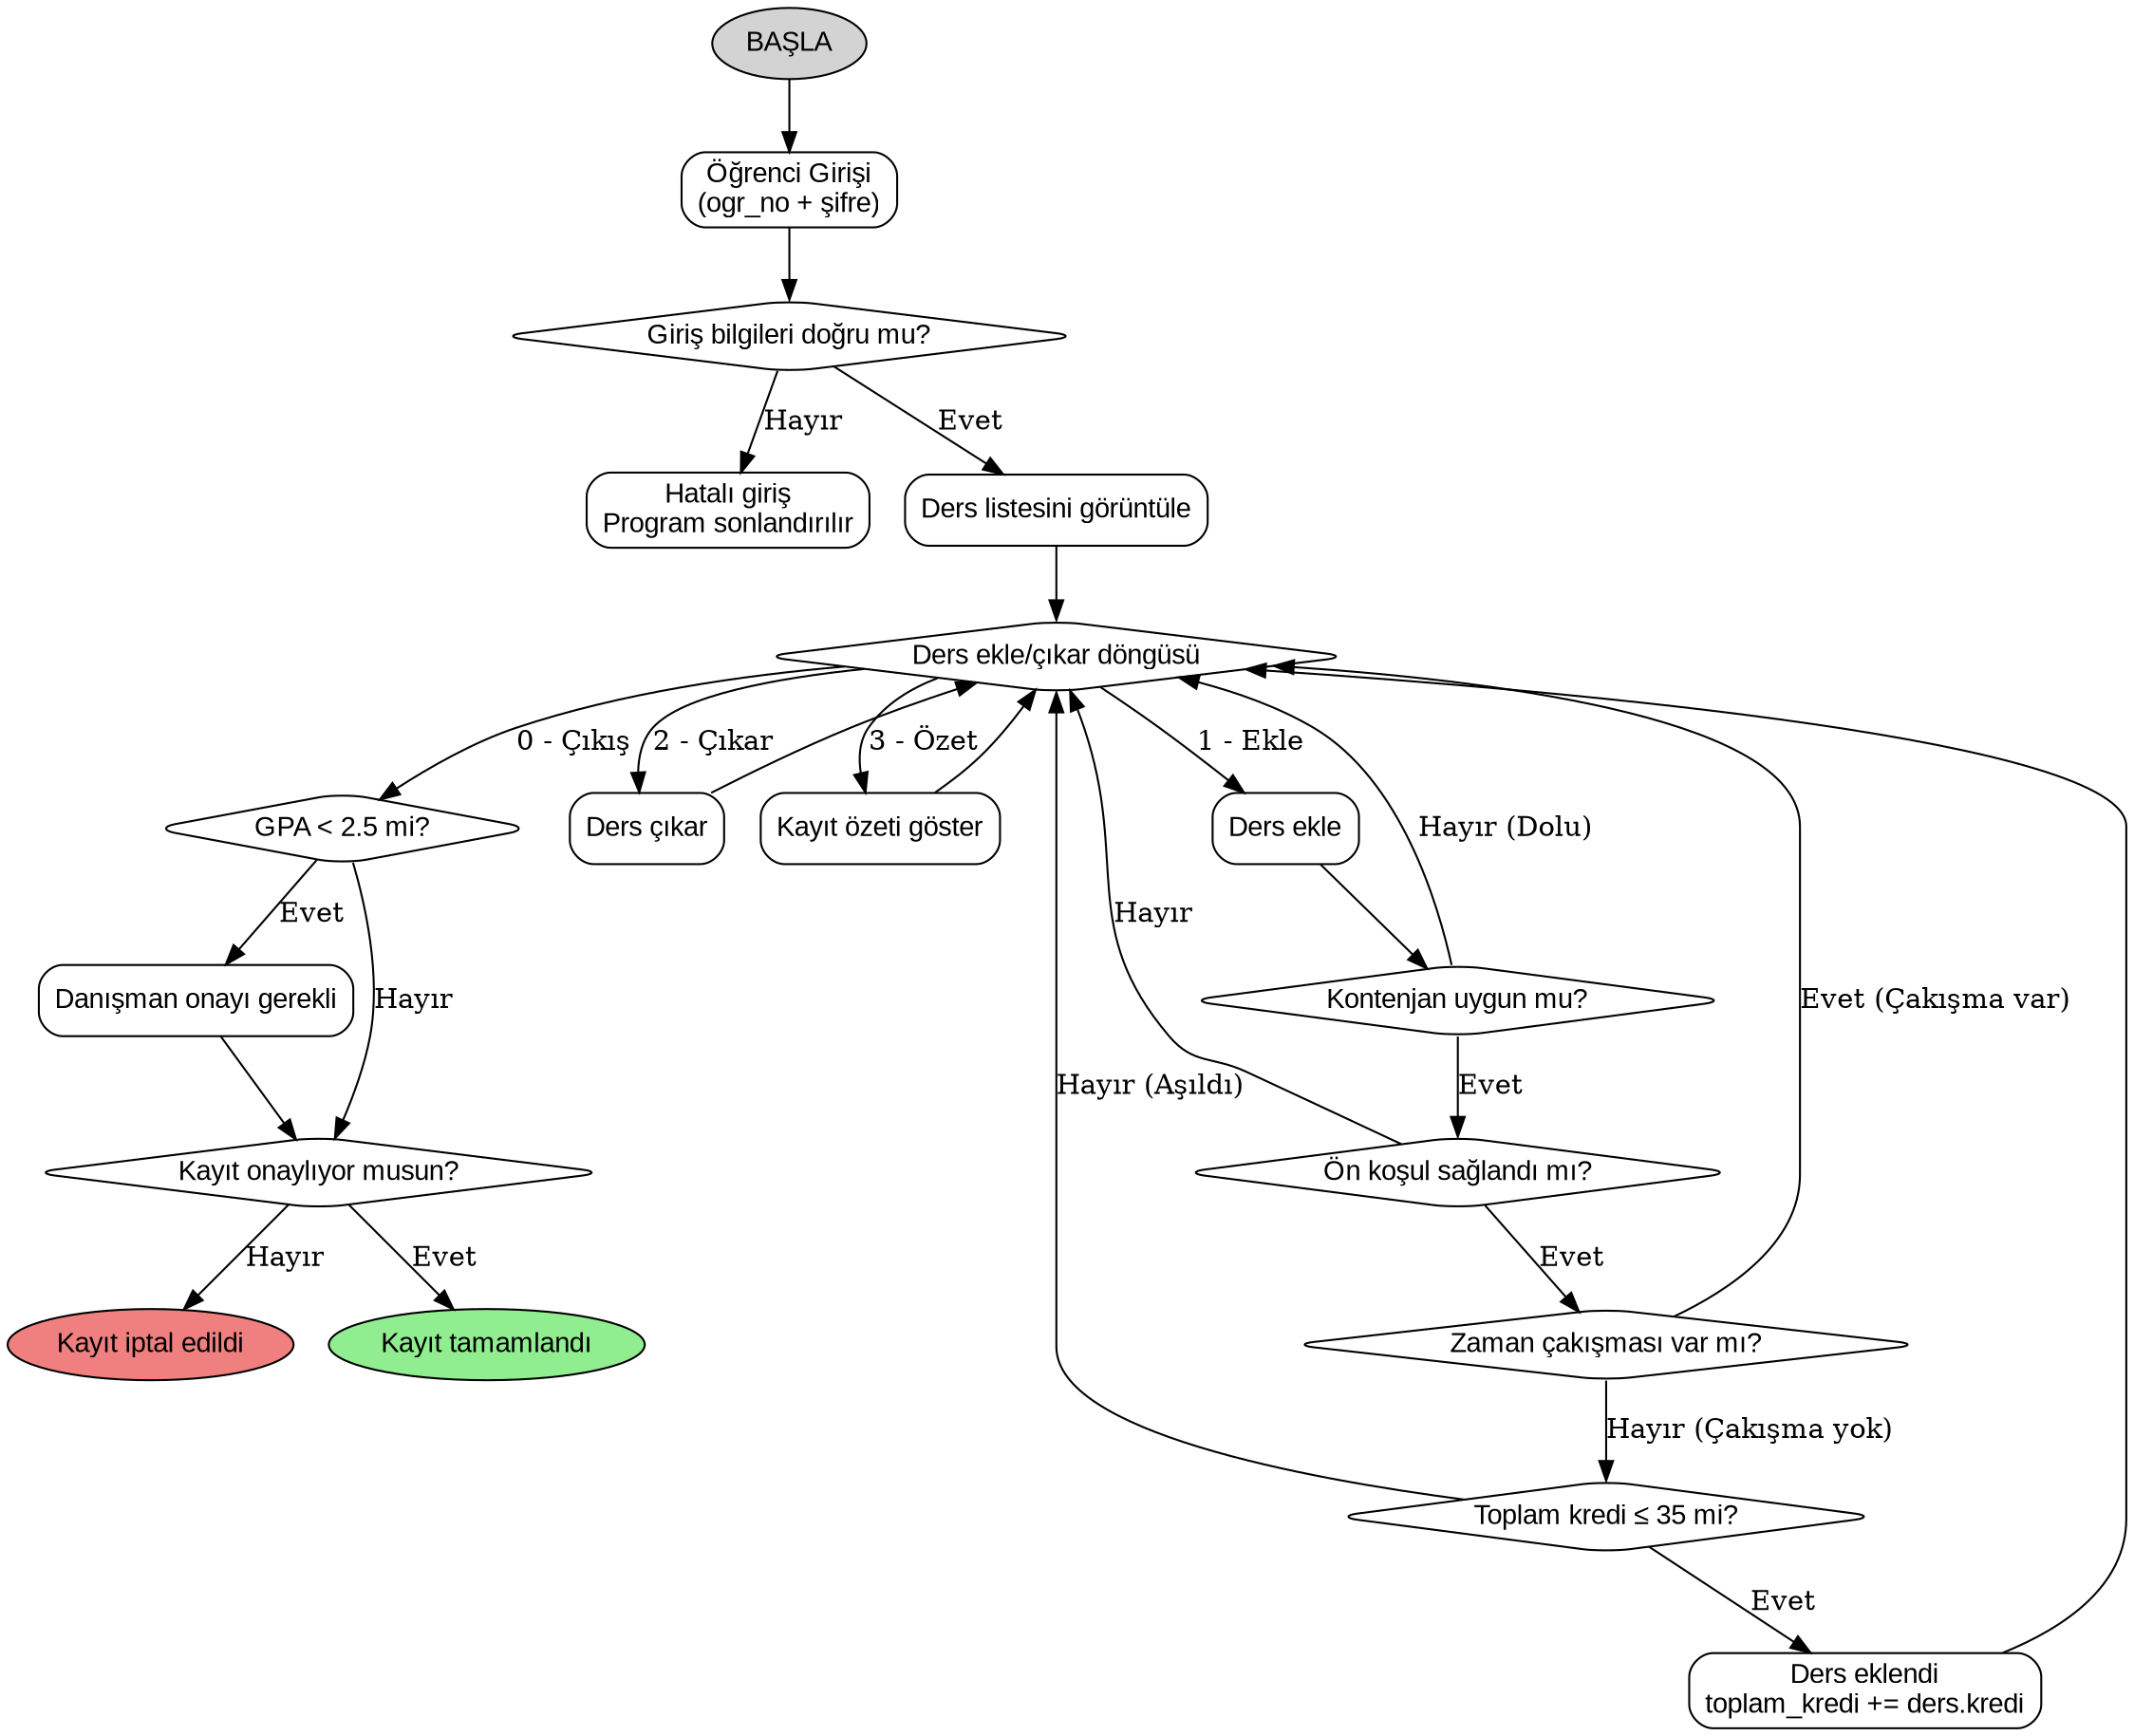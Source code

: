 digraph DersKayitSistemi {
    rankdir=TB;
    node [shape=rectangle, style=rounded, fontname="Arial"];

    Start [label="BAŞLA", shape=ellipse, style=filled, fillcolor=lightgray];
    Login [label="Öğrenci Girişi\n(ogr_no + şifre)"];
    CheckLogin [label="Giriş bilgileri doğru mu?", shape=diamond];
    LoginFail [label="Hatalı giriş\nProgram sonlandırılır"];
    ShowList [label="Ders listesini görüntüle"];
    LoopMain [label="Ders ekle/çıkar döngüsü", shape=diamond];
    
    AddCourse [label="Ders ekle"];
    Kontenjan [label="Kontenjan uygun mu?", shape=diamond];
    OnKosul [label="Ön koşul sağlandı mı?", shape=diamond];
    Zaman [label="Zaman çakışması var mı?", shape=diamond];
    Kredi [label="Toplam kredi ≤ 35 mi?", shape=diamond];
    EkleOk [label="Ders eklendi\ntoplam_kredi += ders.kredi"];
    
    RemoveCourse [label="Ders çıkar"];
    ShowSummary [label="Kayıt özeti göster"];
    CheckAdvisor [label="GPA < 2.5 mi?", shape=diamond];
    AdvisorApproval [label="Danışman onayı gerekli"];
    CheckConfirm [label="Kayıt onaylıyor musun?", shape=diamond];
    Success [label="Kayıt tamamlandı", shape=ellipse, style=filled, fillcolor=lightgreen];
    Cancel [label="Kayıt iptal edildi", shape=ellipse, style=filled, fillcolor=lightcoral];

    // Flow connections
    Start -> Login -> CheckLogin;
    CheckLogin -> ShowList [label="Evet"];
    CheckLogin -> LoginFail [label="Hayır"];
    ShowList -> LoopMain;

    LoopMain -> AddCourse [label="1 - Ekle"];
    LoopMain -> RemoveCourse [label="2 - Çıkar"];
    LoopMain -> ShowSummary [label="3 - Özet"];
    LoopMain -> CheckAdvisor [label="0 - Çıkış"];

    AddCourse -> Kontenjan;
    Kontenjan -> OnKosul [label="Evet"];
    Kontenjan -> LoopMain [label="Hayır (Dolu)"];

    OnKosul -> Zaman [label="Evet"];
    OnKosul -> LoopMain [label="Hayır"];

    Zaman -> Kredi [label="Hayır (Çakışma yok)"];
    Zaman -> LoopMain [label="Evet (Çakışma var)"];

    Kredi -> EkleOk [label="Evet"];
    Kredi -> LoopMain [label="Hayır (Aşıldı)"];
    
    EkleOk -> LoopMain;

    RemoveCourse -> LoopMain;
    ShowSummary -> LoopMain;

    CheckAdvisor -> AdvisorApproval [label="Evet"];
    CheckAdvisor -> CheckConfirm [label="Hayır"];
    AdvisorApproval -> CheckConfirm;

    CheckConfirm -> Success [label="Evet"];
    CheckConfirm -> Cancel [label="Hayır"];
}
